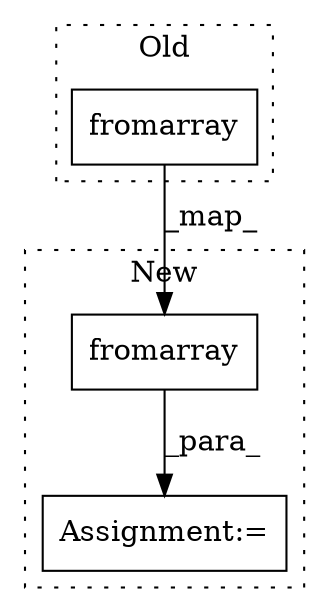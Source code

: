 digraph G {
subgraph cluster0 {
1 [label="fromarray" a="32" s="6130,6151" l="10,1" shape="box"];
label = "Old";
style="dotted";
}
subgraph cluster1 {
2 [label="fromarray" a="32" s="6230,6251" l="10,1" shape="box"];
3 [label="Assignment:=" a="7" s="6328" l="1" shape="box"];
label = "New";
style="dotted";
}
1 -> 2 [label="_map_"];
2 -> 3 [label="_para_"];
}